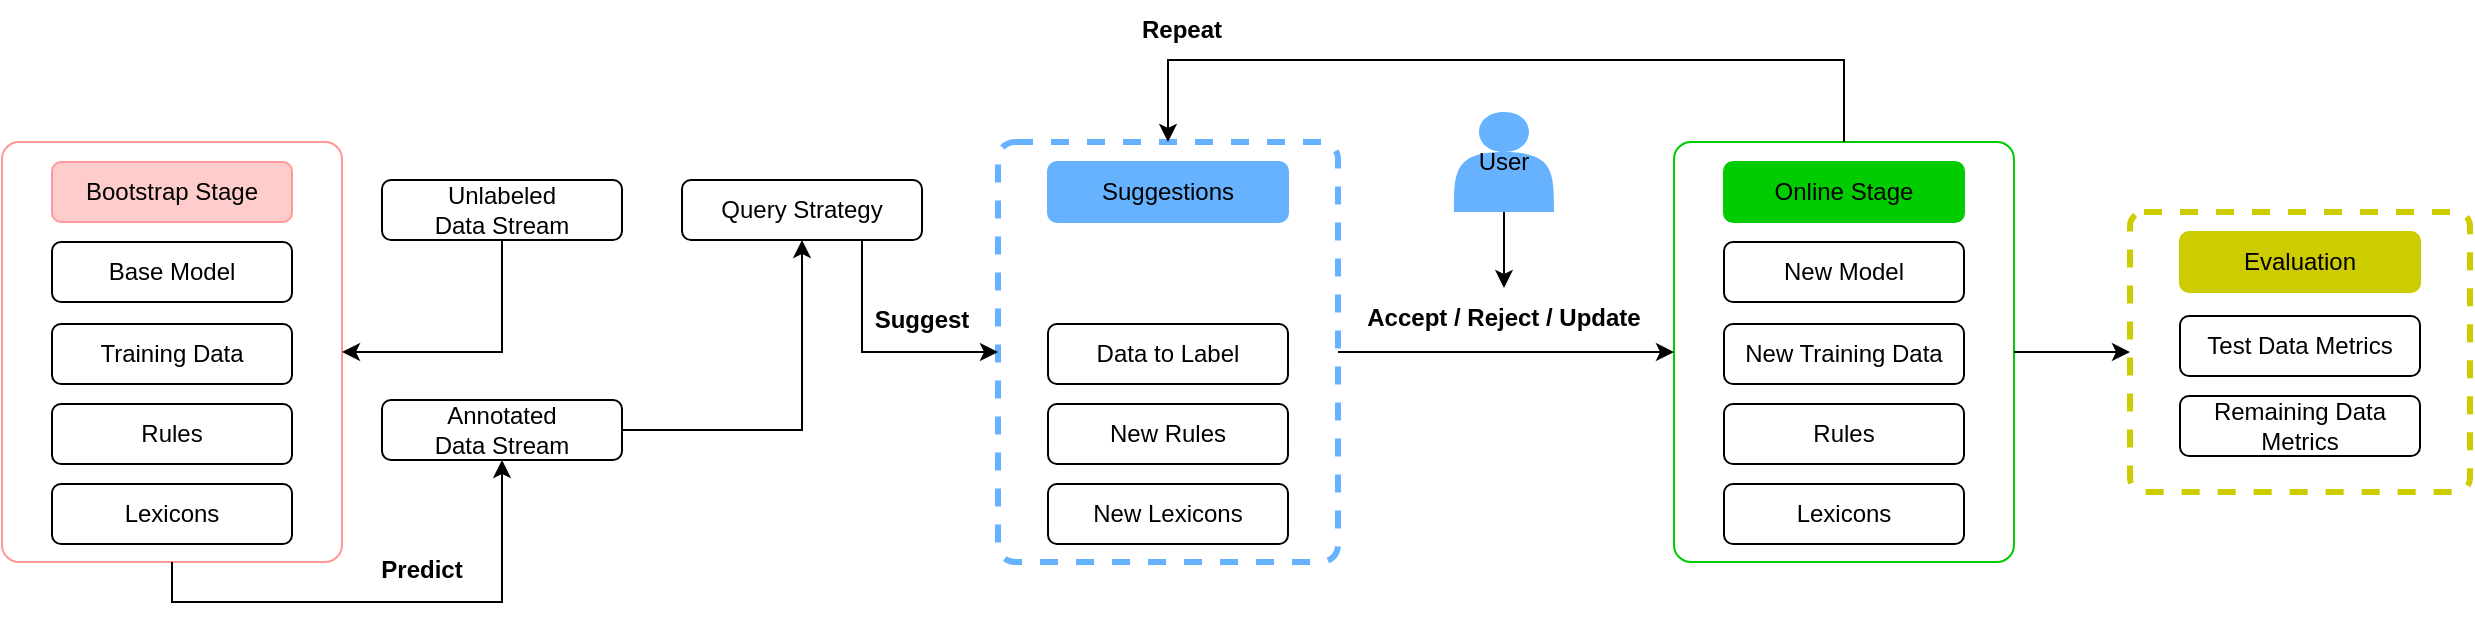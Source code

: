 <mxfile version="20.4.1" type="device"><diagram id="IobsKBaBX4NWraTSEpJy" name="Page-1"><mxGraphModel dx="1209" dy="642" grid="1" gridSize="10" guides="1" tooltips="1" connect="1" arrows="1" fold="1" page="1" pageScale="1" pageWidth="1920" pageHeight="1200" math="0" shadow="0"><root><mxCell id="0"/><mxCell id="1" parent="0"/><mxCell id="hMre4q5mN3_3ovINbnFG-26" value="" style="group" parent="1" vertex="1" connectable="0"><mxGeometry x="20" y="161" width="170" height="210" as="geometry"/></mxCell><mxCell id="hMre4q5mN3_3ovINbnFG-5" value="" style="rounded=1;whiteSpace=wrap;html=1;arcSize=5;fillColor=none;strokeColor=#FF9999;container=0;" parent="hMre4q5mN3_3ovINbnFG-26" vertex="1"><mxGeometry width="170" height="210" as="geometry"/></mxCell><mxCell id="hMre4q5mN3_3ovINbnFG-1" value="Training Data" style="rounded=1;whiteSpace=wrap;html=1;container=0;" parent="hMre4q5mN3_3ovINbnFG-26" vertex="1"><mxGeometry x="25" y="91" width="120" height="30" as="geometry"/></mxCell><mxCell id="hMre4q5mN3_3ovINbnFG-3" value="Rules" style="rounded=1;whiteSpace=wrap;html=1;container=0;" parent="hMre4q5mN3_3ovINbnFG-26" vertex="1"><mxGeometry x="25" y="131" width="120" height="30" as="geometry"/></mxCell><mxCell id="hMre4q5mN3_3ovINbnFG-4" value="Lexicons" style="rounded=1;whiteSpace=wrap;html=1;container=0;" parent="hMre4q5mN3_3ovINbnFG-26" vertex="1"><mxGeometry x="25" y="171" width="120" height="30" as="geometry"/></mxCell><mxCell id="hMre4q5mN3_3ovINbnFG-6" value="Bootstrap Stage" style="rounded=1;whiteSpace=wrap;html=1;strokeColor=#FF9999;fillColor=#FFCCCC;container=0;" parent="hMre4q5mN3_3ovINbnFG-26" vertex="1"><mxGeometry x="25" y="10" width="120" height="30" as="geometry"/></mxCell><mxCell id="hMre4q5mN3_3ovINbnFG-23" value="Base Model" style="rounded=1;whiteSpace=wrap;html=1;container=0;" parent="hMre4q5mN3_3ovINbnFG-26" vertex="1"><mxGeometry x="25" y="50" width="120" height="30" as="geometry"/></mxCell><mxCell id="hMre4q5mN3_3ovINbnFG-27" value="" style="group" parent="1" vertex="1" connectable="0"><mxGeometry x="856" y="161" width="170" height="210" as="geometry"/></mxCell><mxCell id="hMre4q5mN3_3ovINbnFG-28" value="" style="rounded=1;whiteSpace=wrap;html=1;arcSize=5;fillColor=none;strokeColor=#00CC00;container=0;" parent="hMre4q5mN3_3ovINbnFG-27" vertex="1"><mxGeometry width="170" height="210" as="geometry"/></mxCell><mxCell id="hMre4q5mN3_3ovINbnFG-29" value="New Training Data" style="rounded=1;whiteSpace=wrap;html=1;container=0;" parent="hMre4q5mN3_3ovINbnFG-27" vertex="1"><mxGeometry x="25" y="91" width="120" height="30" as="geometry"/></mxCell><mxCell id="hMre4q5mN3_3ovINbnFG-30" value="Rules" style="rounded=1;whiteSpace=wrap;html=1;container=0;" parent="hMre4q5mN3_3ovINbnFG-27" vertex="1"><mxGeometry x="25" y="131" width="120" height="30" as="geometry"/></mxCell><mxCell id="hMre4q5mN3_3ovINbnFG-31" value="Lexicons" style="rounded=1;whiteSpace=wrap;html=1;container=0;" parent="hMre4q5mN3_3ovINbnFG-27" vertex="1"><mxGeometry x="25" y="171" width="120" height="30" as="geometry"/></mxCell><mxCell id="hMre4q5mN3_3ovINbnFG-32" value="Online Stage" style="rounded=1;whiteSpace=wrap;html=1;strokeColor=#00CC00;fillColor=#00CC00;container=0;" parent="hMre4q5mN3_3ovINbnFG-27" vertex="1"><mxGeometry x="25" y="10" width="120" height="30" as="geometry"/></mxCell><mxCell id="hMre4q5mN3_3ovINbnFG-33" value="New Model" style="rounded=1;whiteSpace=wrap;html=1;container=0;" parent="hMre4q5mN3_3ovINbnFG-27" vertex="1"><mxGeometry x="25" y="50" width="120" height="30" as="geometry"/></mxCell><mxCell id="ntKEg25PWGAR7ft50P9e-13" style="edgeStyle=orthogonalEdgeStyle;rounded=0;orthogonalLoop=1;jettySize=auto;html=1;exitX=0.5;exitY=1;exitDx=0;exitDy=0;entryX=1;entryY=0.5;entryDx=0;entryDy=0;" parent="1" source="hMre4q5mN3_3ovINbnFG-34" target="hMre4q5mN3_3ovINbnFG-5" edge="1"><mxGeometry relative="1" as="geometry"/></mxCell><mxCell id="hMre4q5mN3_3ovINbnFG-34" value="Unlabeled&lt;br&gt;Data Stream" style="rounded=1;whiteSpace=wrap;html=1;container=0;" parent="1" vertex="1"><mxGeometry x="210" y="180" width="120" height="30" as="geometry"/></mxCell><mxCell id="hMre4q5mN3_3ovINbnFG-35" value="" style="group;strokeColor=none;" parent="1" vertex="1" connectable="0"><mxGeometry x="518" y="161" width="170" height="210" as="geometry"/></mxCell><mxCell id="hMre4q5mN3_3ovINbnFG-36" value="" style="rounded=1;whiteSpace=wrap;html=1;arcSize=5;fillColor=none;strokeColor=#66B2FF;container=0;strokeWidth=3;dashed=1;" parent="hMre4q5mN3_3ovINbnFG-35" vertex="1"><mxGeometry width="170" height="210" as="geometry"/></mxCell><mxCell id="hMre4q5mN3_3ovINbnFG-37" value="Data to Label" style="rounded=1;whiteSpace=wrap;html=1;container=0;" parent="hMre4q5mN3_3ovINbnFG-35" vertex="1"><mxGeometry x="25" y="91" width="120" height="30" as="geometry"/></mxCell><mxCell id="hMre4q5mN3_3ovINbnFG-38" value="New Rules" style="rounded=1;whiteSpace=wrap;html=1;container=0;" parent="hMre4q5mN3_3ovINbnFG-35" vertex="1"><mxGeometry x="25" y="131" width="120" height="30" as="geometry"/></mxCell><mxCell id="hMre4q5mN3_3ovINbnFG-39" value="New Lexicons" style="rounded=1;whiteSpace=wrap;html=1;container=0;" parent="hMre4q5mN3_3ovINbnFG-35" vertex="1"><mxGeometry x="25" y="171" width="120" height="30" as="geometry"/></mxCell><mxCell id="hMre4q5mN3_3ovINbnFG-40" value="Suggestions" style="rounded=1;whiteSpace=wrap;html=1;strokeColor=#66B2FF;fillColor=#66B2FF;container=0;" parent="hMre4q5mN3_3ovINbnFG-35" vertex="1"><mxGeometry x="25" y="10" width="120" height="30" as="geometry"/></mxCell><mxCell id="ntKEg25PWGAR7ft50P9e-12" style="edgeStyle=orthogonalEdgeStyle;rounded=0;orthogonalLoop=1;jettySize=auto;html=1;entryX=0.5;entryY=0;entryDx=0;entryDy=0;" parent="1" source="hMre4q5mN3_3ovINbnFG-46" target="hMre4q5mN3_3ovINbnFG-49" edge="1"><mxGeometry relative="1" as="geometry"/></mxCell><mxCell id="hMre4q5mN3_3ovINbnFG-46" value="User" style="shape=actor;whiteSpace=wrap;html=1;strokeColor=none;fillColor=#66B2FF;" parent="1" vertex="1"><mxGeometry x="746" y="146" width="50" height="50" as="geometry"/></mxCell><mxCell id="hMre4q5mN3_3ovINbnFG-49" value="Accept / Reject / Update" style="text;html=1;strokeColor=none;fillColor=none;align=center;verticalAlign=middle;whiteSpace=wrap;rounded=0;fontStyle=1" parent="1" vertex="1"><mxGeometry x="701" y="234" width="140" height="30" as="geometry"/></mxCell><mxCell id="hMre4q5mN3_3ovINbnFG-52" style="edgeStyle=orthogonalEdgeStyle;rounded=0;orthogonalLoop=1;jettySize=auto;html=1;exitX=0.5;exitY=0;exitDx=0;exitDy=0;entryX=0.5;entryY=0;entryDx=0;entryDy=0;" parent="1" source="hMre4q5mN3_3ovINbnFG-28" target="hMre4q5mN3_3ovINbnFG-36" edge="1"><mxGeometry relative="1" as="geometry"><Array as="points"><mxPoint x="941" y="120"/><mxPoint x="603" y="120"/></Array></mxGeometry></mxCell><mxCell id="hMre4q5mN3_3ovINbnFG-53" value="Repeat" style="text;html=1;strokeColor=none;fillColor=none;align=center;verticalAlign=middle;whiteSpace=wrap;rounded=0;fontStyle=1" parent="1" vertex="1"><mxGeometry x="580" y="90" width="60" height="30" as="geometry"/></mxCell><mxCell id="hMre4q5mN3_3ovINbnFG-55" value="Suggest" style="text;html=1;strokeColor=none;fillColor=none;align=center;verticalAlign=middle;whiteSpace=wrap;rounded=0;fontStyle=1" parent="1" vertex="1"><mxGeometry x="450" y="235" width="60" height="30" as="geometry"/></mxCell><mxCell id="ntKEg25PWGAR7ft50P9e-8" value="" style="group" parent="1" vertex="1" connectable="0"><mxGeometry x="1084" y="196" width="170" height="140" as="geometry"/></mxCell><mxCell id="ntKEg25PWGAR7ft50P9e-3" value="" style="rounded=1;whiteSpace=wrap;html=1;arcSize=5;fillColor=none;strokeColor=#CCCC00;container=0;strokeWidth=3;dashed=1;" parent="ntKEg25PWGAR7ft50P9e-8" vertex="1"><mxGeometry width="170" height="140" as="geometry"/></mxCell><mxCell id="ntKEg25PWGAR7ft50P9e-4" value="Test Data Metrics" style="rounded=1;whiteSpace=wrap;html=1;container=0;" parent="ntKEg25PWGAR7ft50P9e-8" vertex="1"><mxGeometry x="25" y="52" width="120" height="30" as="geometry"/></mxCell><mxCell id="ntKEg25PWGAR7ft50P9e-5" value="Remaining Data Metrics" style="rounded=1;whiteSpace=wrap;html=1;container=0;" parent="ntKEg25PWGAR7ft50P9e-8" vertex="1"><mxGeometry x="25" y="92" width="120" height="30" as="geometry"/></mxCell><mxCell id="ntKEg25PWGAR7ft50P9e-7" value="Evaluation" style="rounded=1;whiteSpace=wrap;html=1;strokeColor=#CCCC00;fillColor=#CCCC00;container=0;" parent="ntKEg25PWGAR7ft50P9e-8" vertex="1"><mxGeometry x="25" y="10" width="120" height="30" as="geometry"/></mxCell><mxCell id="ntKEg25PWGAR7ft50P9e-9" style="edgeStyle=orthogonalEdgeStyle;rounded=0;orthogonalLoop=1;jettySize=auto;html=1;exitX=1;exitY=0.5;exitDx=0;exitDy=0;entryX=0;entryY=0.5;entryDx=0;entryDy=0;" parent="1" source="hMre4q5mN3_3ovINbnFG-28" target="ntKEg25PWGAR7ft50P9e-3" edge="1"><mxGeometry relative="1" as="geometry"/></mxCell><mxCell id="ntKEg25PWGAR7ft50P9e-11" style="edgeStyle=orthogonalEdgeStyle;rounded=0;orthogonalLoop=1;jettySize=auto;html=1;exitX=1;exitY=0.5;exitDx=0;exitDy=0;entryX=0;entryY=0.5;entryDx=0;entryDy=0;" parent="1" source="hMre4q5mN3_3ovINbnFG-36" target="hMre4q5mN3_3ovINbnFG-28" edge="1"><mxGeometry relative="1" as="geometry"/></mxCell><mxCell id="ntKEg25PWGAR7ft50P9e-14" value="Predict" style="text;html=1;strokeColor=none;fillColor=none;align=center;verticalAlign=middle;whiteSpace=wrap;rounded=0;fontStyle=1" parent="1" vertex="1"><mxGeometry x="200" y="360" width="60" height="30" as="geometry"/></mxCell><mxCell id="ntKEg25PWGAR7ft50P9e-17" style="edgeStyle=orthogonalEdgeStyle;rounded=0;orthogonalLoop=1;jettySize=auto;html=1;entryX=0;entryY=0.5;entryDx=0;entryDy=0;exitX=0.75;exitY=1;exitDx=0;exitDy=0;" parent="1" source="ntKEg25PWGAR7ft50P9e-19" target="hMre4q5mN3_3ovINbnFG-36" edge="1"><mxGeometry relative="1" as="geometry"/></mxCell><mxCell id="ntKEg25PWGAR7ft50P9e-21" style="edgeStyle=orthogonalEdgeStyle;rounded=0;orthogonalLoop=1;jettySize=auto;html=1;entryX=0.5;entryY=1;entryDx=0;entryDy=0;" parent="1" source="ntKEg25PWGAR7ft50P9e-15" target="ntKEg25PWGAR7ft50P9e-19" edge="1"><mxGeometry relative="1" as="geometry"/></mxCell><mxCell id="ntKEg25PWGAR7ft50P9e-15" value="Annotated&lt;br&gt;Data Stream" style="rounded=1;whiteSpace=wrap;html=1;container=0;" parent="1" vertex="1"><mxGeometry x="210" y="290" width="120" height="30" as="geometry"/></mxCell><mxCell id="ntKEg25PWGAR7ft50P9e-18" style="edgeStyle=orthogonalEdgeStyle;rounded=0;orthogonalLoop=1;jettySize=auto;html=1;entryX=0.5;entryY=1;entryDx=0;entryDy=0;exitX=0.5;exitY=1;exitDx=0;exitDy=0;" parent="1" source="hMre4q5mN3_3ovINbnFG-5" target="ntKEg25PWGAR7ft50P9e-15" edge="1"><mxGeometry relative="1" as="geometry"/></mxCell><mxCell id="ntKEg25PWGAR7ft50P9e-19" value="Query Strategy" style="rounded=1;whiteSpace=wrap;html=1;container=0;" parent="1" vertex="1"><mxGeometry x="360" y="180" width="120" height="30" as="geometry"/></mxCell></root></mxGraphModel></diagram></mxfile>